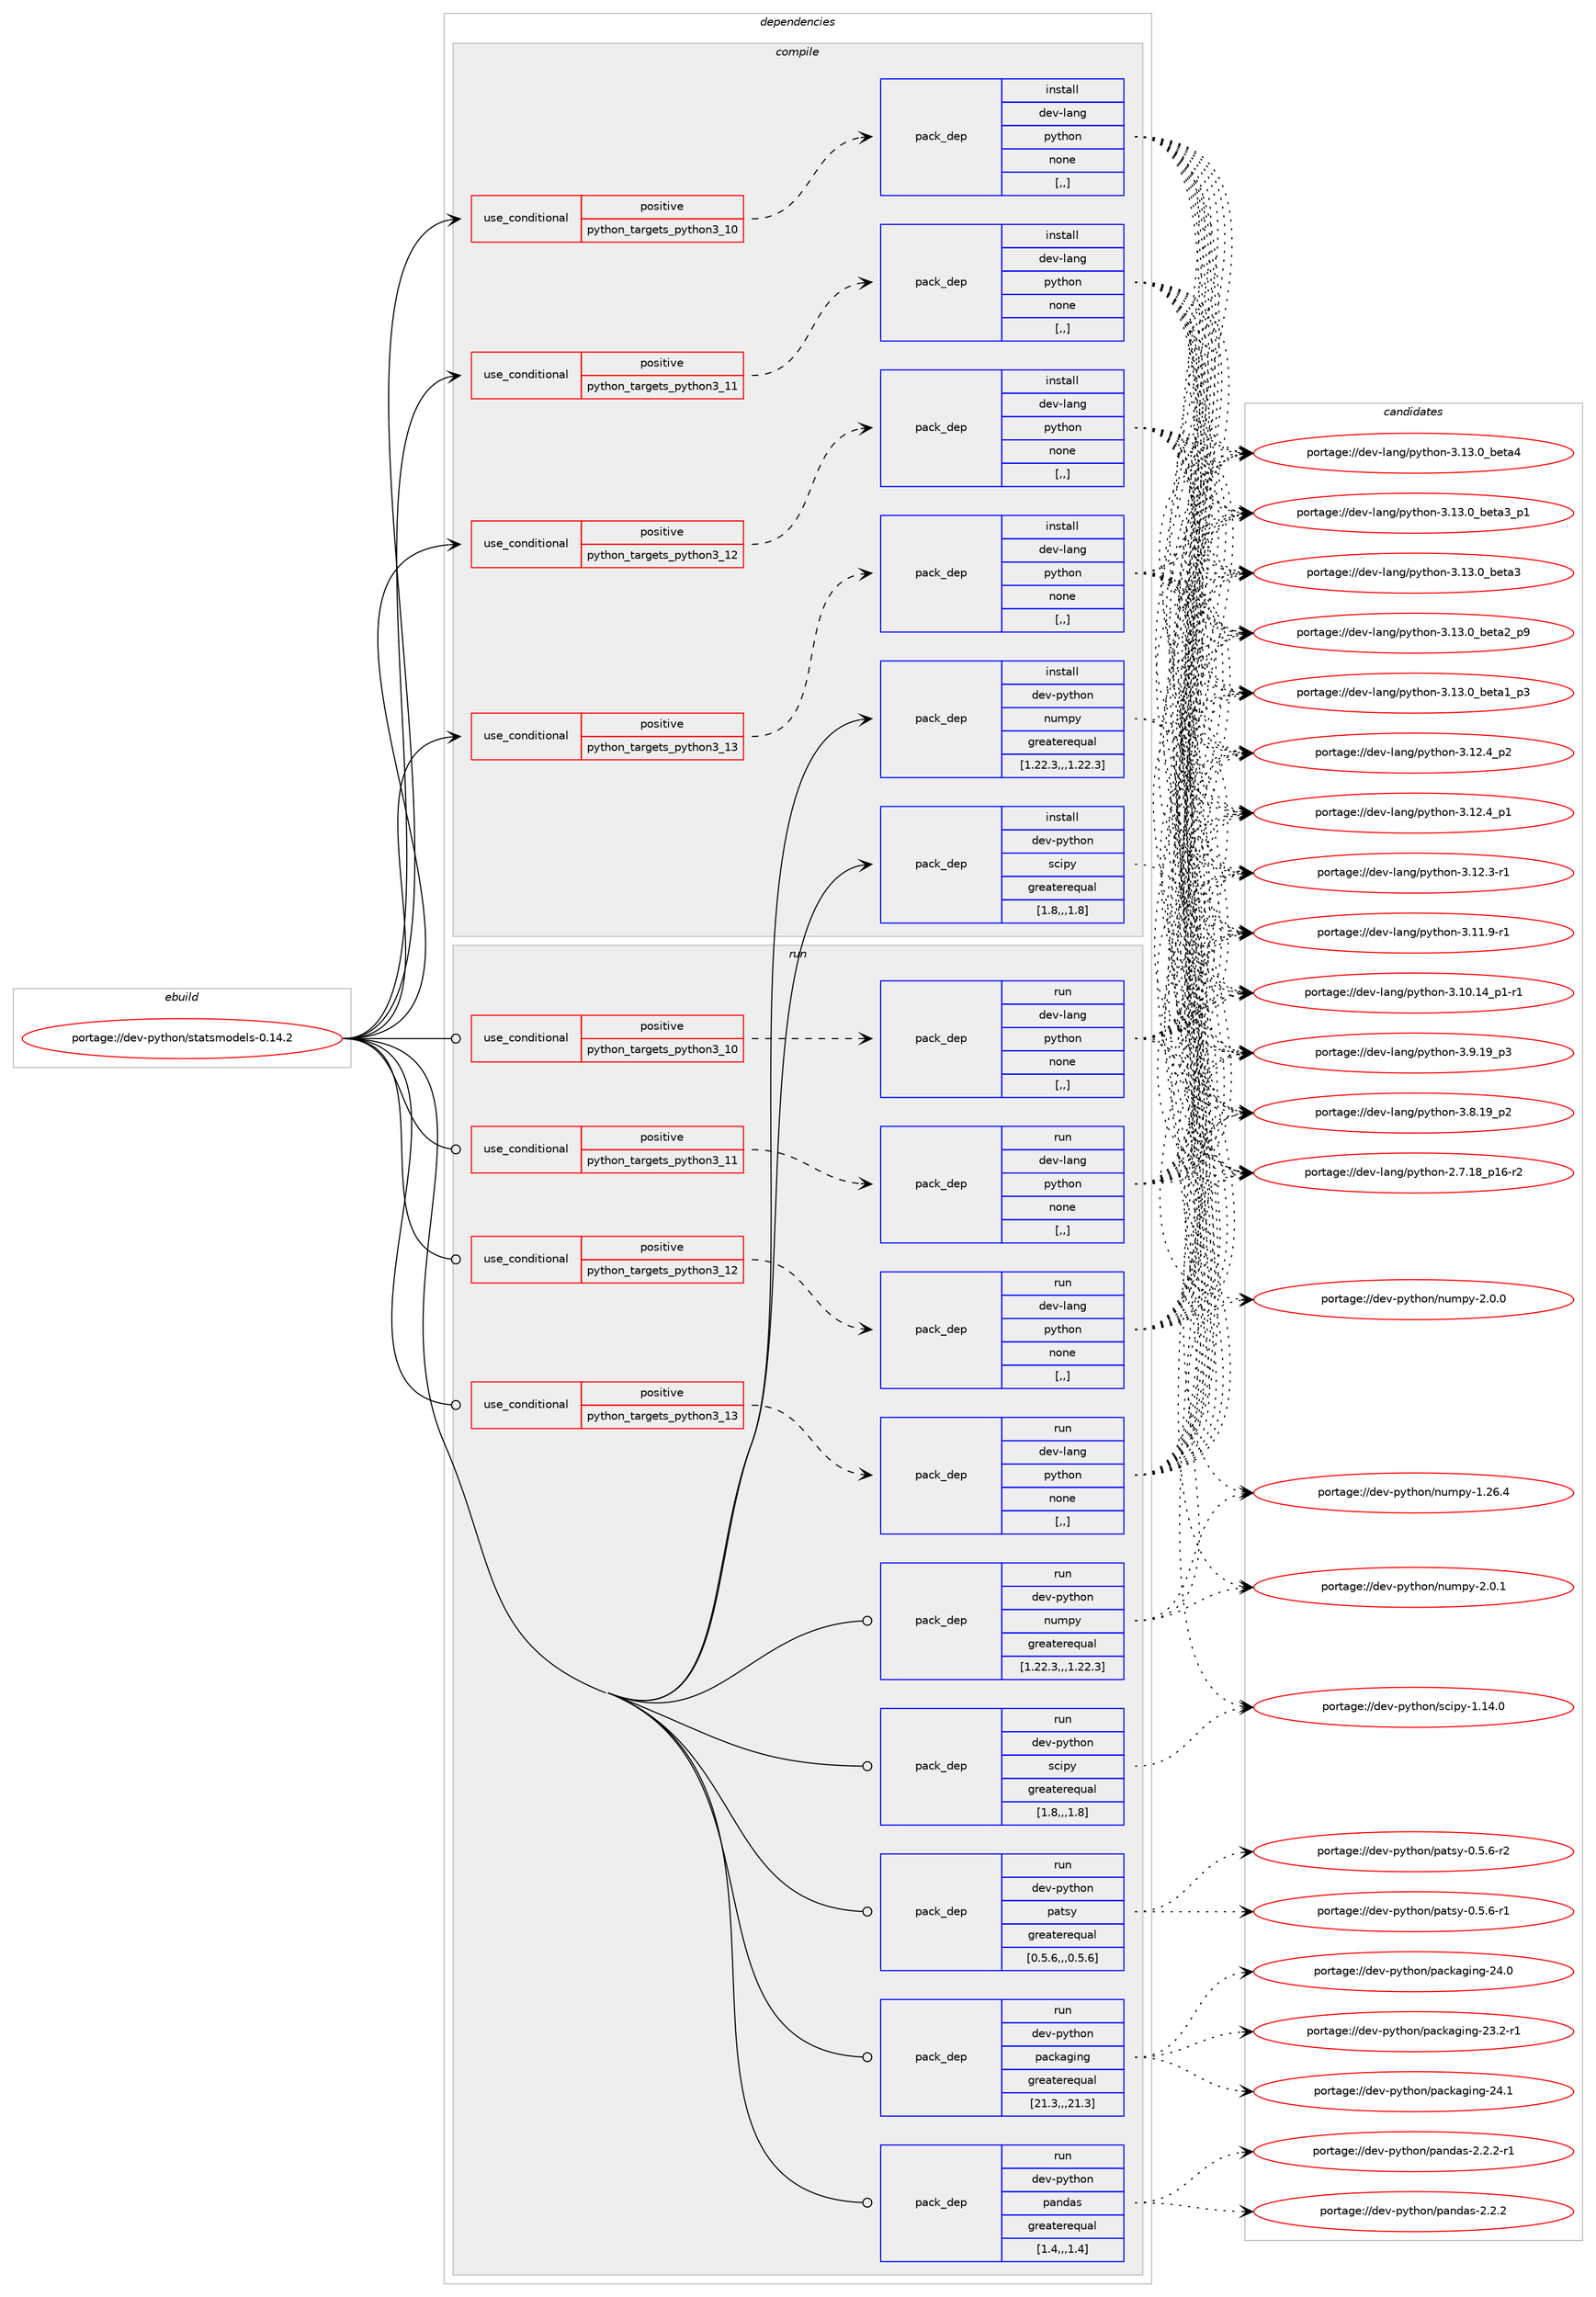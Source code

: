 digraph prolog {

# *************
# Graph options
# *************

newrank=true;
concentrate=true;
compound=true;
graph [rankdir=LR,fontname=Helvetica,fontsize=10,ranksep=1.5];#, ranksep=2.5, nodesep=0.2];
edge  [arrowhead=vee];
node  [fontname=Helvetica,fontsize=10];

# **********
# The ebuild
# **********

subgraph cluster_leftcol {
color=gray;
label=<<i>ebuild</i>>;
id [label="portage://dev-python/statsmodels-0.14.2", color=red, width=4, href="../dev-python/statsmodels-0.14.2.svg"];
}

# ****************
# The dependencies
# ****************

subgraph cluster_midcol {
color=gray;
label=<<i>dependencies</i>>;
subgraph cluster_compile {
fillcolor="#eeeeee";
style=filled;
label=<<i>compile</i>>;
subgraph cond40474 {
dependency165719 [label=<<TABLE BORDER="0" CELLBORDER="1" CELLSPACING="0" CELLPADDING="4"><TR><TD ROWSPAN="3" CELLPADDING="10">use_conditional</TD></TR><TR><TD>positive</TD></TR><TR><TD>python_targets_python3_10</TD></TR></TABLE>>, shape=none, color=red];
subgraph pack123969 {
dependency165720 [label=<<TABLE BORDER="0" CELLBORDER="1" CELLSPACING="0" CELLPADDING="4" WIDTH="220"><TR><TD ROWSPAN="6" CELLPADDING="30">pack_dep</TD></TR><TR><TD WIDTH="110">install</TD></TR><TR><TD>dev-lang</TD></TR><TR><TD>python</TD></TR><TR><TD>none</TD></TR><TR><TD>[,,]</TD></TR></TABLE>>, shape=none, color=blue];
}
dependency165719:e -> dependency165720:w [weight=20,style="dashed",arrowhead="vee"];
}
id:e -> dependency165719:w [weight=20,style="solid",arrowhead="vee"];
subgraph cond40475 {
dependency165721 [label=<<TABLE BORDER="0" CELLBORDER="1" CELLSPACING="0" CELLPADDING="4"><TR><TD ROWSPAN="3" CELLPADDING="10">use_conditional</TD></TR><TR><TD>positive</TD></TR><TR><TD>python_targets_python3_11</TD></TR></TABLE>>, shape=none, color=red];
subgraph pack123970 {
dependency165722 [label=<<TABLE BORDER="0" CELLBORDER="1" CELLSPACING="0" CELLPADDING="4" WIDTH="220"><TR><TD ROWSPAN="6" CELLPADDING="30">pack_dep</TD></TR><TR><TD WIDTH="110">install</TD></TR><TR><TD>dev-lang</TD></TR><TR><TD>python</TD></TR><TR><TD>none</TD></TR><TR><TD>[,,]</TD></TR></TABLE>>, shape=none, color=blue];
}
dependency165721:e -> dependency165722:w [weight=20,style="dashed",arrowhead="vee"];
}
id:e -> dependency165721:w [weight=20,style="solid",arrowhead="vee"];
subgraph cond40476 {
dependency165723 [label=<<TABLE BORDER="0" CELLBORDER="1" CELLSPACING="0" CELLPADDING="4"><TR><TD ROWSPAN="3" CELLPADDING="10">use_conditional</TD></TR><TR><TD>positive</TD></TR><TR><TD>python_targets_python3_12</TD></TR></TABLE>>, shape=none, color=red];
subgraph pack123971 {
dependency165724 [label=<<TABLE BORDER="0" CELLBORDER="1" CELLSPACING="0" CELLPADDING="4" WIDTH="220"><TR><TD ROWSPAN="6" CELLPADDING="30">pack_dep</TD></TR><TR><TD WIDTH="110">install</TD></TR><TR><TD>dev-lang</TD></TR><TR><TD>python</TD></TR><TR><TD>none</TD></TR><TR><TD>[,,]</TD></TR></TABLE>>, shape=none, color=blue];
}
dependency165723:e -> dependency165724:w [weight=20,style="dashed",arrowhead="vee"];
}
id:e -> dependency165723:w [weight=20,style="solid",arrowhead="vee"];
subgraph cond40477 {
dependency165725 [label=<<TABLE BORDER="0" CELLBORDER="1" CELLSPACING="0" CELLPADDING="4"><TR><TD ROWSPAN="3" CELLPADDING="10">use_conditional</TD></TR><TR><TD>positive</TD></TR><TR><TD>python_targets_python3_13</TD></TR></TABLE>>, shape=none, color=red];
subgraph pack123972 {
dependency165726 [label=<<TABLE BORDER="0" CELLBORDER="1" CELLSPACING="0" CELLPADDING="4" WIDTH="220"><TR><TD ROWSPAN="6" CELLPADDING="30">pack_dep</TD></TR><TR><TD WIDTH="110">install</TD></TR><TR><TD>dev-lang</TD></TR><TR><TD>python</TD></TR><TR><TD>none</TD></TR><TR><TD>[,,]</TD></TR></TABLE>>, shape=none, color=blue];
}
dependency165725:e -> dependency165726:w [weight=20,style="dashed",arrowhead="vee"];
}
id:e -> dependency165725:w [weight=20,style="solid",arrowhead="vee"];
subgraph pack123973 {
dependency165727 [label=<<TABLE BORDER="0" CELLBORDER="1" CELLSPACING="0" CELLPADDING="4" WIDTH="220"><TR><TD ROWSPAN="6" CELLPADDING="30">pack_dep</TD></TR><TR><TD WIDTH="110">install</TD></TR><TR><TD>dev-python</TD></TR><TR><TD>numpy</TD></TR><TR><TD>greaterequal</TD></TR><TR><TD>[1.22.3,,,1.22.3]</TD></TR></TABLE>>, shape=none, color=blue];
}
id:e -> dependency165727:w [weight=20,style="solid",arrowhead="vee"];
subgraph pack123974 {
dependency165728 [label=<<TABLE BORDER="0" CELLBORDER="1" CELLSPACING="0" CELLPADDING="4" WIDTH="220"><TR><TD ROWSPAN="6" CELLPADDING="30">pack_dep</TD></TR><TR><TD WIDTH="110">install</TD></TR><TR><TD>dev-python</TD></TR><TR><TD>scipy</TD></TR><TR><TD>greaterequal</TD></TR><TR><TD>[1.8,,,1.8]</TD></TR></TABLE>>, shape=none, color=blue];
}
id:e -> dependency165728:w [weight=20,style="solid",arrowhead="vee"];
}
subgraph cluster_compileandrun {
fillcolor="#eeeeee";
style=filled;
label=<<i>compile and run</i>>;
}
subgraph cluster_run {
fillcolor="#eeeeee";
style=filled;
label=<<i>run</i>>;
subgraph cond40478 {
dependency165729 [label=<<TABLE BORDER="0" CELLBORDER="1" CELLSPACING="0" CELLPADDING="4"><TR><TD ROWSPAN="3" CELLPADDING="10">use_conditional</TD></TR><TR><TD>positive</TD></TR><TR><TD>python_targets_python3_10</TD></TR></TABLE>>, shape=none, color=red];
subgraph pack123975 {
dependency165730 [label=<<TABLE BORDER="0" CELLBORDER="1" CELLSPACING="0" CELLPADDING="4" WIDTH="220"><TR><TD ROWSPAN="6" CELLPADDING="30">pack_dep</TD></TR><TR><TD WIDTH="110">run</TD></TR><TR><TD>dev-lang</TD></TR><TR><TD>python</TD></TR><TR><TD>none</TD></TR><TR><TD>[,,]</TD></TR></TABLE>>, shape=none, color=blue];
}
dependency165729:e -> dependency165730:w [weight=20,style="dashed",arrowhead="vee"];
}
id:e -> dependency165729:w [weight=20,style="solid",arrowhead="odot"];
subgraph cond40479 {
dependency165731 [label=<<TABLE BORDER="0" CELLBORDER="1" CELLSPACING="0" CELLPADDING="4"><TR><TD ROWSPAN="3" CELLPADDING="10">use_conditional</TD></TR><TR><TD>positive</TD></TR><TR><TD>python_targets_python3_11</TD></TR></TABLE>>, shape=none, color=red];
subgraph pack123976 {
dependency165732 [label=<<TABLE BORDER="0" CELLBORDER="1" CELLSPACING="0" CELLPADDING="4" WIDTH="220"><TR><TD ROWSPAN="6" CELLPADDING="30">pack_dep</TD></TR><TR><TD WIDTH="110">run</TD></TR><TR><TD>dev-lang</TD></TR><TR><TD>python</TD></TR><TR><TD>none</TD></TR><TR><TD>[,,]</TD></TR></TABLE>>, shape=none, color=blue];
}
dependency165731:e -> dependency165732:w [weight=20,style="dashed",arrowhead="vee"];
}
id:e -> dependency165731:w [weight=20,style="solid",arrowhead="odot"];
subgraph cond40480 {
dependency165733 [label=<<TABLE BORDER="0" CELLBORDER="1" CELLSPACING="0" CELLPADDING="4"><TR><TD ROWSPAN="3" CELLPADDING="10">use_conditional</TD></TR><TR><TD>positive</TD></TR><TR><TD>python_targets_python3_12</TD></TR></TABLE>>, shape=none, color=red];
subgraph pack123977 {
dependency165734 [label=<<TABLE BORDER="0" CELLBORDER="1" CELLSPACING="0" CELLPADDING="4" WIDTH="220"><TR><TD ROWSPAN="6" CELLPADDING="30">pack_dep</TD></TR><TR><TD WIDTH="110">run</TD></TR><TR><TD>dev-lang</TD></TR><TR><TD>python</TD></TR><TR><TD>none</TD></TR><TR><TD>[,,]</TD></TR></TABLE>>, shape=none, color=blue];
}
dependency165733:e -> dependency165734:w [weight=20,style="dashed",arrowhead="vee"];
}
id:e -> dependency165733:w [weight=20,style="solid",arrowhead="odot"];
subgraph cond40481 {
dependency165735 [label=<<TABLE BORDER="0" CELLBORDER="1" CELLSPACING="0" CELLPADDING="4"><TR><TD ROWSPAN="3" CELLPADDING="10">use_conditional</TD></TR><TR><TD>positive</TD></TR><TR><TD>python_targets_python3_13</TD></TR></TABLE>>, shape=none, color=red];
subgraph pack123978 {
dependency165736 [label=<<TABLE BORDER="0" CELLBORDER="1" CELLSPACING="0" CELLPADDING="4" WIDTH="220"><TR><TD ROWSPAN="6" CELLPADDING="30">pack_dep</TD></TR><TR><TD WIDTH="110">run</TD></TR><TR><TD>dev-lang</TD></TR><TR><TD>python</TD></TR><TR><TD>none</TD></TR><TR><TD>[,,]</TD></TR></TABLE>>, shape=none, color=blue];
}
dependency165735:e -> dependency165736:w [weight=20,style="dashed",arrowhead="vee"];
}
id:e -> dependency165735:w [weight=20,style="solid",arrowhead="odot"];
subgraph pack123979 {
dependency165737 [label=<<TABLE BORDER="0" CELLBORDER="1" CELLSPACING="0" CELLPADDING="4" WIDTH="220"><TR><TD ROWSPAN="6" CELLPADDING="30">pack_dep</TD></TR><TR><TD WIDTH="110">run</TD></TR><TR><TD>dev-python</TD></TR><TR><TD>numpy</TD></TR><TR><TD>greaterequal</TD></TR><TR><TD>[1.22.3,,,1.22.3]</TD></TR></TABLE>>, shape=none, color=blue];
}
id:e -> dependency165737:w [weight=20,style="solid",arrowhead="odot"];
subgraph pack123980 {
dependency165738 [label=<<TABLE BORDER="0" CELLBORDER="1" CELLSPACING="0" CELLPADDING="4" WIDTH="220"><TR><TD ROWSPAN="6" CELLPADDING="30">pack_dep</TD></TR><TR><TD WIDTH="110">run</TD></TR><TR><TD>dev-python</TD></TR><TR><TD>packaging</TD></TR><TR><TD>greaterequal</TD></TR><TR><TD>[21.3,,,21.3]</TD></TR></TABLE>>, shape=none, color=blue];
}
id:e -> dependency165738:w [weight=20,style="solid",arrowhead="odot"];
subgraph pack123981 {
dependency165739 [label=<<TABLE BORDER="0" CELLBORDER="1" CELLSPACING="0" CELLPADDING="4" WIDTH="220"><TR><TD ROWSPAN="6" CELLPADDING="30">pack_dep</TD></TR><TR><TD WIDTH="110">run</TD></TR><TR><TD>dev-python</TD></TR><TR><TD>pandas</TD></TR><TR><TD>greaterequal</TD></TR><TR><TD>[1.4,,,1.4]</TD></TR></TABLE>>, shape=none, color=blue];
}
id:e -> dependency165739:w [weight=20,style="solid",arrowhead="odot"];
subgraph pack123982 {
dependency165740 [label=<<TABLE BORDER="0" CELLBORDER="1" CELLSPACING="0" CELLPADDING="4" WIDTH="220"><TR><TD ROWSPAN="6" CELLPADDING="30">pack_dep</TD></TR><TR><TD WIDTH="110">run</TD></TR><TR><TD>dev-python</TD></TR><TR><TD>patsy</TD></TR><TR><TD>greaterequal</TD></TR><TR><TD>[0.5.6,,,0.5.6]</TD></TR></TABLE>>, shape=none, color=blue];
}
id:e -> dependency165740:w [weight=20,style="solid",arrowhead="odot"];
subgraph pack123983 {
dependency165741 [label=<<TABLE BORDER="0" CELLBORDER="1" CELLSPACING="0" CELLPADDING="4" WIDTH="220"><TR><TD ROWSPAN="6" CELLPADDING="30">pack_dep</TD></TR><TR><TD WIDTH="110">run</TD></TR><TR><TD>dev-python</TD></TR><TR><TD>scipy</TD></TR><TR><TD>greaterequal</TD></TR><TR><TD>[1.8,,,1.8]</TD></TR></TABLE>>, shape=none, color=blue];
}
id:e -> dependency165741:w [weight=20,style="solid",arrowhead="odot"];
}
}

# **************
# The candidates
# **************

subgraph cluster_choices {
rank=same;
color=gray;
label=<<i>candidates</i>>;

subgraph choice123969 {
color=black;
nodesep=1;
choice1001011184510897110103471121211161041111104551464951464895981011169752 [label="portage://dev-lang/python-3.13.0_beta4", color=red, width=4,href="../dev-lang/python-3.13.0_beta4.svg"];
choice10010111845108971101034711212111610411111045514649514648959810111697519511249 [label="portage://dev-lang/python-3.13.0_beta3_p1", color=red, width=4,href="../dev-lang/python-3.13.0_beta3_p1.svg"];
choice1001011184510897110103471121211161041111104551464951464895981011169751 [label="portage://dev-lang/python-3.13.0_beta3", color=red, width=4,href="../dev-lang/python-3.13.0_beta3.svg"];
choice10010111845108971101034711212111610411111045514649514648959810111697509511257 [label="portage://dev-lang/python-3.13.0_beta2_p9", color=red, width=4,href="../dev-lang/python-3.13.0_beta2_p9.svg"];
choice10010111845108971101034711212111610411111045514649514648959810111697499511251 [label="portage://dev-lang/python-3.13.0_beta1_p3", color=red, width=4,href="../dev-lang/python-3.13.0_beta1_p3.svg"];
choice100101118451089711010347112121116104111110455146495046529511250 [label="portage://dev-lang/python-3.12.4_p2", color=red, width=4,href="../dev-lang/python-3.12.4_p2.svg"];
choice100101118451089711010347112121116104111110455146495046529511249 [label="portage://dev-lang/python-3.12.4_p1", color=red, width=4,href="../dev-lang/python-3.12.4_p1.svg"];
choice100101118451089711010347112121116104111110455146495046514511449 [label="portage://dev-lang/python-3.12.3-r1", color=red, width=4,href="../dev-lang/python-3.12.3-r1.svg"];
choice100101118451089711010347112121116104111110455146494946574511449 [label="portage://dev-lang/python-3.11.9-r1", color=red, width=4,href="../dev-lang/python-3.11.9-r1.svg"];
choice100101118451089711010347112121116104111110455146494846495295112494511449 [label="portage://dev-lang/python-3.10.14_p1-r1", color=red, width=4,href="../dev-lang/python-3.10.14_p1-r1.svg"];
choice100101118451089711010347112121116104111110455146574649579511251 [label="portage://dev-lang/python-3.9.19_p3", color=red, width=4,href="../dev-lang/python-3.9.19_p3.svg"];
choice100101118451089711010347112121116104111110455146564649579511250 [label="portage://dev-lang/python-3.8.19_p2", color=red, width=4,href="../dev-lang/python-3.8.19_p2.svg"];
choice100101118451089711010347112121116104111110455046554649569511249544511450 [label="portage://dev-lang/python-2.7.18_p16-r2", color=red, width=4,href="../dev-lang/python-2.7.18_p16-r2.svg"];
dependency165720:e -> choice1001011184510897110103471121211161041111104551464951464895981011169752:w [style=dotted,weight="100"];
dependency165720:e -> choice10010111845108971101034711212111610411111045514649514648959810111697519511249:w [style=dotted,weight="100"];
dependency165720:e -> choice1001011184510897110103471121211161041111104551464951464895981011169751:w [style=dotted,weight="100"];
dependency165720:e -> choice10010111845108971101034711212111610411111045514649514648959810111697509511257:w [style=dotted,weight="100"];
dependency165720:e -> choice10010111845108971101034711212111610411111045514649514648959810111697499511251:w [style=dotted,weight="100"];
dependency165720:e -> choice100101118451089711010347112121116104111110455146495046529511250:w [style=dotted,weight="100"];
dependency165720:e -> choice100101118451089711010347112121116104111110455146495046529511249:w [style=dotted,weight="100"];
dependency165720:e -> choice100101118451089711010347112121116104111110455146495046514511449:w [style=dotted,weight="100"];
dependency165720:e -> choice100101118451089711010347112121116104111110455146494946574511449:w [style=dotted,weight="100"];
dependency165720:e -> choice100101118451089711010347112121116104111110455146494846495295112494511449:w [style=dotted,weight="100"];
dependency165720:e -> choice100101118451089711010347112121116104111110455146574649579511251:w [style=dotted,weight="100"];
dependency165720:e -> choice100101118451089711010347112121116104111110455146564649579511250:w [style=dotted,weight="100"];
dependency165720:e -> choice100101118451089711010347112121116104111110455046554649569511249544511450:w [style=dotted,weight="100"];
}
subgraph choice123970 {
color=black;
nodesep=1;
choice1001011184510897110103471121211161041111104551464951464895981011169752 [label="portage://dev-lang/python-3.13.0_beta4", color=red, width=4,href="../dev-lang/python-3.13.0_beta4.svg"];
choice10010111845108971101034711212111610411111045514649514648959810111697519511249 [label="portage://dev-lang/python-3.13.0_beta3_p1", color=red, width=4,href="../dev-lang/python-3.13.0_beta3_p1.svg"];
choice1001011184510897110103471121211161041111104551464951464895981011169751 [label="portage://dev-lang/python-3.13.0_beta3", color=red, width=4,href="../dev-lang/python-3.13.0_beta3.svg"];
choice10010111845108971101034711212111610411111045514649514648959810111697509511257 [label="portage://dev-lang/python-3.13.0_beta2_p9", color=red, width=4,href="../dev-lang/python-3.13.0_beta2_p9.svg"];
choice10010111845108971101034711212111610411111045514649514648959810111697499511251 [label="portage://dev-lang/python-3.13.0_beta1_p3", color=red, width=4,href="../dev-lang/python-3.13.0_beta1_p3.svg"];
choice100101118451089711010347112121116104111110455146495046529511250 [label="portage://dev-lang/python-3.12.4_p2", color=red, width=4,href="../dev-lang/python-3.12.4_p2.svg"];
choice100101118451089711010347112121116104111110455146495046529511249 [label="portage://dev-lang/python-3.12.4_p1", color=red, width=4,href="../dev-lang/python-3.12.4_p1.svg"];
choice100101118451089711010347112121116104111110455146495046514511449 [label="portage://dev-lang/python-3.12.3-r1", color=red, width=4,href="../dev-lang/python-3.12.3-r1.svg"];
choice100101118451089711010347112121116104111110455146494946574511449 [label="portage://dev-lang/python-3.11.9-r1", color=red, width=4,href="../dev-lang/python-3.11.9-r1.svg"];
choice100101118451089711010347112121116104111110455146494846495295112494511449 [label="portage://dev-lang/python-3.10.14_p1-r1", color=red, width=4,href="../dev-lang/python-3.10.14_p1-r1.svg"];
choice100101118451089711010347112121116104111110455146574649579511251 [label="portage://dev-lang/python-3.9.19_p3", color=red, width=4,href="../dev-lang/python-3.9.19_p3.svg"];
choice100101118451089711010347112121116104111110455146564649579511250 [label="portage://dev-lang/python-3.8.19_p2", color=red, width=4,href="../dev-lang/python-3.8.19_p2.svg"];
choice100101118451089711010347112121116104111110455046554649569511249544511450 [label="portage://dev-lang/python-2.7.18_p16-r2", color=red, width=4,href="../dev-lang/python-2.7.18_p16-r2.svg"];
dependency165722:e -> choice1001011184510897110103471121211161041111104551464951464895981011169752:w [style=dotted,weight="100"];
dependency165722:e -> choice10010111845108971101034711212111610411111045514649514648959810111697519511249:w [style=dotted,weight="100"];
dependency165722:e -> choice1001011184510897110103471121211161041111104551464951464895981011169751:w [style=dotted,weight="100"];
dependency165722:e -> choice10010111845108971101034711212111610411111045514649514648959810111697509511257:w [style=dotted,weight="100"];
dependency165722:e -> choice10010111845108971101034711212111610411111045514649514648959810111697499511251:w [style=dotted,weight="100"];
dependency165722:e -> choice100101118451089711010347112121116104111110455146495046529511250:w [style=dotted,weight="100"];
dependency165722:e -> choice100101118451089711010347112121116104111110455146495046529511249:w [style=dotted,weight="100"];
dependency165722:e -> choice100101118451089711010347112121116104111110455146495046514511449:w [style=dotted,weight="100"];
dependency165722:e -> choice100101118451089711010347112121116104111110455146494946574511449:w [style=dotted,weight="100"];
dependency165722:e -> choice100101118451089711010347112121116104111110455146494846495295112494511449:w [style=dotted,weight="100"];
dependency165722:e -> choice100101118451089711010347112121116104111110455146574649579511251:w [style=dotted,weight="100"];
dependency165722:e -> choice100101118451089711010347112121116104111110455146564649579511250:w [style=dotted,weight="100"];
dependency165722:e -> choice100101118451089711010347112121116104111110455046554649569511249544511450:w [style=dotted,weight="100"];
}
subgraph choice123971 {
color=black;
nodesep=1;
choice1001011184510897110103471121211161041111104551464951464895981011169752 [label="portage://dev-lang/python-3.13.0_beta4", color=red, width=4,href="../dev-lang/python-3.13.0_beta4.svg"];
choice10010111845108971101034711212111610411111045514649514648959810111697519511249 [label="portage://dev-lang/python-3.13.0_beta3_p1", color=red, width=4,href="../dev-lang/python-3.13.0_beta3_p1.svg"];
choice1001011184510897110103471121211161041111104551464951464895981011169751 [label="portage://dev-lang/python-3.13.0_beta3", color=red, width=4,href="../dev-lang/python-3.13.0_beta3.svg"];
choice10010111845108971101034711212111610411111045514649514648959810111697509511257 [label="portage://dev-lang/python-3.13.0_beta2_p9", color=red, width=4,href="../dev-lang/python-3.13.0_beta2_p9.svg"];
choice10010111845108971101034711212111610411111045514649514648959810111697499511251 [label="portage://dev-lang/python-3.13.0_beta1_p3", color=red, width=4,href="../dev-lang/python-3.13.0_beta1_p3.svg"];
choice100101118451089711010347112121116104111110455146495046529511250 [label="portage://dev-lang/python-3.12.4_p2", color=red, width=4,href="../dev-lang/python-3.12.4_p2.svg"];
choice100101118451089711010347112121116104111110455146495046529511249 [label="portage://dev-lang/python-3.12.4_p1", color=red, width=4,href="../dev-lang/python-3.12.4_p1.svg"];
choice100101118451089711010347112121116104111110455146495046514511449 [label="portage://dev-lang/python-3.12.3-r1", color=red, width=4,href="../dev-lang/python-3.12.3-r1.svg"];
choice100101118451089711010347112121116104111110455146494946574511449 [label="portage://dev-lang/python-3.11.9-r1", color=red, width=4,href="../dev-lang/python-3.11.9-r1.svg"];
choice100101118451089711010347112121116104111110455146494846495295112494511449 [label="portage://dev-lang/python-3.10.14_p1-r1", color=red, width=4,href="../dev-lang/python-3.10.14_p1-r1.svg"];
choice100101118451089711010347112121116104111110455146574649579511251 [label="portage://dev-lang/python-3.9.19_p3", color=red, width=4,href="../dev-lang/python-3.9.19_p3.svg"];
choice100101118451089711010347112121116104111110455146564649579511250 [label="portage://dev-lang/python-3.8.19_p2", color=red, width=4,href="../dev-lang/python-3.8.19_p2.svg"];
choice100101118451089711010347112121116104111110455046554649569511249544511450 [label="portage://dev-lang/python-2.7.18_p16-r2", color=red, width=4,href="../dev-lang/python-2.7.18_p16-r2.svg"];
dependency165724:e -> choice1001011184510897110103471121211161041111104551464951464895981011169752:w [style=dotted,weight="100"];
dependency165724:e -> choice10010111845108971101034711212111610411111045514649514648959810111697519511249:w [style=dotted,weight="100"];
dependency165724:e -> choice1001011184510897110103471121211161041111104551464951464895981011169751:w [style=dotted,weight="100"];
dependency165724:e -> choice10010111845108971101034711212111610411111045514649514648959810111697509511257:w [style=dotted,weight="100"];
dependency165724:e -> choice10010111845108971101034711212111610411111045514649514648959810111697499511251:w [style=dotted,weight="100"];
dependency165724:e -> choice100101118451089711010347112121116104111110455146495046529511250:w [style=dotted,weight="100"];
dependency165724:e -> choice100101118451089711010347112121116104111110455146495046529511249:w [style=dotted,weight="100"];
dependency165724:e -> choice100101118451089711010347112121116104111110455146495046514511449:w [style=dotted,weight="100"];
dependency165724:e -> choice100101118451089711010347112121116104111110455146494946574511449:w [style=dotted,weight="100"];
dependency165724:e -> choice100101118451089711010347112121116104111110455146494846495295112494511449:w [style=dotted,weight="100"];
dependency165724:e -> choice100101118451089711010347112121116104111110455146574649579511251:w [style=dotted,weight="100"];
dependency165724:e -> choice100101118451089711010347112121116104111110455146564649579511250:w [style=dotted,weight="100"];
dependency165724:e -> choice100101118451089711010347112121116104111110455046554649569511249544511450:w [style=dotted,weight="100"];
}
subgraph choice123972 {
color=black;
nodesep=1;
choice1001011184510897110103471121211161041111104551464951464895981011169752 [label="portage://dev-lang/python-3.13.0_beta4", color=red, width=4,href="../dev-lang/python-3.13.0_beta4.svg"];
choice10010111845108971101034711212111610411111045514649514648959810111697519511249 [label="portage://dev-lang/python-3.13.0_beta3_p1", color=red, width=4,href="../dev-lang/python-3.13.0_beta3_p1.svg"];
choice1001011184510897110103471121211161041111104551464951464895981011169751 [label="portage://dev-lang/python-3.13.0_beta3", color=red, width=4,href="../dev-lang/python-3.13.0_beta3.svg"];
choice10010111845108971101034711212111610411111045514649514648959810111697509511257 [label="portage://dev-lang/python-3.13.0_beta2_p9", color=red, width=4,href="../dev-lang/python-3.13.0_beta2_p9.svg"];
choice10010111845108971101034711212111610411111045514649514648959810111697499511251 [label="portage://dev-lang/python-3.13.0_beta1_p3", color=red, width=4,href="../dev-lang/python-3.13.0_beta1_p3.svg"];
choice100101118451089711010347112121116104111110455146495046529511250 [label="portage://dev-lang/python-3.12.4_p2", color=red, width=4,href="../dev-lang/python-3.12.4_p2.svg"];
choice100101118451089711010347112121116104111110455146495046529511249 [label="portage://dev-lang/python-3.12.4_p1", color=red, width=4,href="../dev-lang/python-3.12.4_p1.svg"];
choice100101118451089711010347112121116104111110455146495046514511449 [label="portage://dev-lang/python-3.12.3-r1", color=red, width=4,href="../dev-lang/python-3.12.3-r1.svg"];
choice100101118451089711010347112121116104111110455146494946574511449 [label="portage://dev-lang/python-3.11.9-r1", color=red, width=4,href="../dev-lang/python-3.11.9-r1.svg"];
choice100101118451089711010347112121116104111110455146494846495295112494511449 [label="portage://dev-lang/python-3.10.14_p1-r1", color=red, width=4,href="../dev-lang/python-3.10.14_p1-r1.svg"];
choice100101118451089711010347112121116104111110455146574649579511251 [label="portage://dev-lang/python-3.9.19_p3", color=red, width=4,href="../dev-lang/python-3.9.19_p3.svg"];
choice100101118451089711010347112121116104111110455146564649579511250 [label="portage://dev-lang/python-3.8.19_p2", color=red, width=4,href="../dev-lang/python-3.8.19_p2.svg"];
choice100101118451089711010347112121116104111110455046554649569511249544511450 [label="portage://dev-lang/python-2.7.18_p16-r2", color=red, width=4,href="../dev-lang/python-2.7.18_p16-r2.svg"];
dependency165726:e -> choice1001011184510897110103471121211161041111104551464951464895981011169752:w [style=dotted,weight="100"];
dependency165726:e -> choice10010111845108971101034711212111610411111045514649514648959810111697519511249:w [style=dotted,weight="100"];
dependency165726:e -> choice1001011184510897110103471121211161041111104551464951464895981011169751:w [style=dotted,weight="100"];
dependency165726:e -> choice10010111845108971101034711212111610411111045514649514648959810111697509511257:w [style=dotted,weight="100"];
dependency165726:e -> choice10010111845108971101034711212111610411111045514649514648959810111697499511251:w [style=dotted,weight="100"];
dependency165726:e -> choice100101118451089711010347112121116104111110455146495046529511250:w [style=dotted,weight="100"];
dependency165726:e -> choice100101118451089711010347112121116104111110455146495046529511249:w [style=dotted,weight="100"];
dependency165726:e -> choice100101118451089711010347112121116104111110455146495046514511449:w [style=dotted,weight="100"];
dependency165726:e -> choice100101118451089711010347112121116104111110455146494946574511449:w [style=dotted,weight="100"];
dependency165726:e -> choice100101118451089711010347112121116104111110455146494846495295112494511449:w [style=dotted,weight="100"];
dependency165726:e -> choice100101118451089711010347112121116104111110455146574649579511251:w [style=dotted,weight="100"];
dependency165726:e -> choice100101118451089711010347112121116104111110455146564649579511250:w [style=dotted,weight="100"];
dependency165726:e -> choice100101118451089711010347112121116104111110455046554649569511249544511450:w [style=dotted,weight="100"];
}
subgraph choice123973 {
color=black;
nodesep=1;
choice1001011184511212111610411111047110117109112121455046484649 [label="portage://dev-python/numpy-2.0.1", color=red, width=4,href="../dev-python/numpy-2.0.1.svg"];
choice1001011184511212111610411111047110117109112121455046484648 [label="portage://dev-python/numpy-2.0.0", color=red, width=4,href="../dev-python/numpy-2.0.0.svg"];
choice100101118451121211161041111104711011710911212145494650544652 [label="portage://dev-python/numpy-1.26.4", color=red, width=4,href="../dev-python/numpy-1.26.4.svg"];
dependency165727:e -> choice1001011184511212111610411111047110117109112121455046484649:w [style=dotted,weight="100"];
dependency165727:e -> choice1001011184511212111610411111047110117109112121455046484648:w [style=dotted,weight="100"];
dependency165727:e -> choice100101118451121211161041111104711011710911212145494650544652:w [style=dotted,weight="100"];
}
subgraph choice123974 {
color=black;
nodesep=1;
choice10010111845112121116104111110471159910511212145494649524648 [label="portage://dev-python/scipy-1.14.0", color=red, width=4,href="../dev-python/scipy-1.14.0.svg"];
dependency165728:e -> choice10010111845112121116104111110471159910511212145494649524648:w [style=dotted,weight="100"];
}
subgraph choice123975 {
color=black;
nodesep=1;
choice1001011184510897110103471121211161041111104551464951464895981011169752 [label="portage://dev-lang/python-3.13.0_beta4", color=red, width=4,href="../dev-lang/python-3.13.0_beta4.svg"];
choice10010111845108971101034711212111610411111045514649514648959810111697519511249 [label="portage://dev-lang/python-3.13.0_beta3_p1", color=red, width=4,href="../dev-lang/python-3.13.0_beta3_p1.svg"];
choice1001011184510897110103471121211161041111104551464951464895981011169751 [label="portage://dev-lang/python-3.13.0_beta3", color=red, width=4,href="../dev-lang/python-3.13.0_beta3.svg"];
choice10010111845108971101034711212111610411111045514649514648959810111697509511257 [label="portage://dev-lang/python-3.13.0_beta2_p9", color=red, width=4,href="../dev-lang/python-3.13.0_beta2_p9.svg"];
choice10010111845108971101034711212111610411111045514649514648959810111697499511251 [label="portage://dev-lang/python-3.13.0_beta1_p3", color=red, width=4,href="../dev-lang/python-3.13.0_beta1_p3.svg"];
choice100101118451089711010347112121116104111110455146495046529511250 [label="portage://dev-lang/python-3.12.4_p2", color=red, width=4,href="../dev-lang/python-3.12.4_p2.svg"];
choice100101118451089711010347112121116104111110455146495046529511249 [label="portage://dev-lang/python-3.12.4_p1", color=red, width=4,href="../dev-lang/python-3.12.4_p1.svg"];
choice100101118451089711010347112121116104111110455146495046514511449 [label="portage://dev-lang/python-3.12.3-r1", color=red, width=4,href="../dev-lang/python-3.12.3-r1.svg"];
choice100101118451089711010347112121116104111110455146494946574511449 [label="portage://dev-lang/python-3.11.9-r1", color=red, width=4,href="../dev-lang/python-3.11.9-r1.svg"];
choice100101118451089711010347112121116104111110455146494846495295112494511449 [label="portage://dev-lang/python-3.10.14_p1-r1", color=red, width=4,href="../dev-lang/python-3.10.14_p1-r1.svg"];
choice100101118451089711010347112121116104111110455146574649579511251 [label="portage://dev-lang/python-3.9.19_p3", color=red, width=4,href="../dev-lang/python-3.9.19_p3.svg"];
choice100101118451089711010347112121116104111110455146564649579511250 [label="portage://dev-lang/python-3.8.19_p2", color=red, width=4,href="../dev-lang/python-3.8.19_p2.svg"];
choice100101118451089711010347112121116104111110455046554649569511249544511450 [label="portage://dev-lang/python-2.7.18_p16-r2", color=red, width=4,href="../dev-lang/python-2.7.18_p16-r2.svg"];
dependency165730:e -> choice1001011184510897110103471121211161041111104551464951464895981011169752:w [style=dotted,weight="100"];
dependency165730:e -> choice10010111845108971101034711212111610411111045514649514648959810111697519511249:w [style=dotted,weight="100"];
dependency165730:e -> choice1001011184510897110103471121211161041111104551464951464895981011169751:w [style=dotted,weight="100"];
dependency165730:e -> choice10010111845108971101034711212111610411111045514649514648959810111697509511257:w [style=dotted,weight="100"];
dependency165730:e -> choice10010111845108971101034711212111610411111045514649514648959810111697499511251:w [style=dotted,weight="100"];
dependency165730:e -> choice100101118451089711010347112121116104111110455146495046529511250:w [style=dotted,weight="100"];
dependency165730:e -> choice100101118451089711010347112121116104111110455146495046529511249:w [style=dotted,weight="100"];
dependency165730:e -> choice100101118451089711010347112121116104111110455146495046514511449:w [style=dotted,weight="100"];
dependency165730:e -> choice100101118451089711010347112121116104111110455146494946574511449:w [style=dotted,weight="100"];
dependency165730:e -> choice100101118451089711010347112121116104111110455146494846495295112494511449:w [style=dotted,weight="100"];
dependency165730:e -> choice100101118451089711010347112121116104111110455146574649579511251:w [style=dotted,weight="100"];
dependency165730:e -> choice100101118451089711010347112121116104111110455146564649579511250:w [style=dotted,weight="100"];
dependency165730:e -> choice100101118451089711010347112121116104111110455046554649569511249544511450:w [style=dotted,weight="100"];
}
subgraph choice123976 {
color=black;
nodesep=1;
choice1001011184510897110103471121211161041111104551464951464895981011169752 [label="portage://dev-lang/python-3.13.0_beta4", color=red, width=4,href="../dev-lang/python-3.13.0_beta4.svg"];
choice10010111845108971101034711212111610411111045514649514648959810111697519511249 [label="portage://dev-lang/python-3.13.0_beta3_p1", color=red, width=4,href="../dev-lang/python-3.13.0_beta3_p1.svg"];
choice1001011184510897110103471121211161041111104551464951464895981011169751 [label="portage://dev-lang/python-3.13.0_beta3", color=red, width=4,href="../dev-lang/python-3.13.0_beta3.svg"];
choice10010111845108971101034711212111610411111045514649514648959810111697509511257 [label="portage://dev-lang/python-3.13.0_beta2_p9", color=red, width=4,href="../dev-lang/python-3.13.0_beta2_p9.svg"];
choice10010111845108971101034711212111610411111045514649514648959810111697499511251 [label="portage://dev-lang/python-3.13.0_beta1_p3", color=red, width=4,href="../dev-lang/python-3.13.0_beta1_p3.svg"];
choice100101118451089711010347112121116104111110455146495046529511250 [label="portage://dev-lang/python-3.12.4_p2", color=red, width=4,href="../dev-lang/python-3.12.4_p2.svg"];
choice100101118451089711010347112121116104111110455146495046529511249 [label="portage://dev-lang/python-3.12.4_p1", color=red, width=4,href="../dev-lang/python-3.12.4_p1.svg"];
choice100101118451089711010347112121116104111110455146495046514511449 [label="portage://dev-lang/python-3.12.3-r1", color=red, width=4,href="../dev-lang/python-3.12.3-r1.svg"];
choice100101118451089711010347112121116104111110455146494946574511449 [label="portage://dev-lang/python-3.11.9-r1", color=red, width=4,href="../dev-lang/python-3.11.9-r1.svg"];
choice100101118451089711010347112121116104111110455146494846495295112494511449 [label="portage://dev-lang/python-3.10.14_p1-r1", color=red, width=4,href="../dev-lang/python-3.10.14_p1-r1.svg"];
choice100101118451089711010347112121116104111110455146574649579511251 [label="portage://dev-lang/python-3.9.19_p3", color=red, width=4,href="../dev-lang/python-3.9.19_p3.svg"];
choice100101118451089711010347112121116104111110455146564649579511250 [label="portage://dev-lang/python-3.8.19_p2", color=red, width=4,href="../dev-lang/python-3.8.19_p2.svg"];
choice100101118451089711010347112121116104111110455046554649569511249544511450 [label="portage://dev-lang/python-2.7.18_p16-r2", color=red, width=4,href="../dev-lang/python-2.7.18_p16-r2.svg"];
dependency165732:e -> choice1001011184510897110103471121211161041111104551464951464895981011169752:w [style=dotted,weight="100"];
dependency165732:e -> choice10010111845108971101034711212111610411111045514649514648959810111697519511249:w [style=dotted,weight="100"];
dependency165732:e -> choice1001011184510897110103471121211161041111104551464951464895981011169751:w [style=dotted,weight="100"];
dependency165732:e -> choice10010111845108971101034711212111610411111045514649514648959810111697509511257:w [style=dotted,weight="100"];
dependency165732:e -> choice10010111845108971101034711212111610411111045514649514648959810111697499511251:w [style=dotted,weight="100"];
dependency165732:e -> choice100101118451089711010347112121116104111110455146495046529511250:w [style=dotted,weight="100"];
dependency165732:e -> choice100101118451089711010347112121116104111110455146495046529511249:w [style=dotted,weight="100"];
dependency165732:e -> choice100101118451089711010347112121116104111110455146495046514511449:w [style=dotted,weight="100"];
dependency165732:e -> choice100101118451089711010347112121116104111110455146494946574511449:w [style=dotted,weight="100"];
dependency165732:e -> choice100101118451089711010347112121116104111110455146494846495295112494511449:w [style=dotted,weight="100"];
dependency165732:e -> choice100101118451089711010347112121116104111110455146574649579511251:w [style=dotted,weight="100"];
dependency165732:e -> choice100101118451089711010347112121116104111110455146564649579511250:w [style=dotted,weight="100"];
dependency165732:e -> choice100101118451089711010347112121116104111110455046554649569511249544511450:w [style=dotted,weight="100"];
}
subgraph choice123977 {
color=black;
nodesep=1;
choice1001011184510897110103471121211161041111104551464951464895981011169752 [label="portage://dev-lang/python-3.13.0_beta4", color=red, width=4,href="../dev-lang/python-3.13.0_beta4.svg"];
choice10010111845108971101034711212111610411111045514649514648959810111697519511249 [label="portage://dev-lang/python-3.13.0_beta3_p1", color=red, width=4,href="../dev-lang/python-3.13.0_beta3_p1.svg"];
choice1001011184510897110103471121211161041111104551464951464895981011169751 [label="portage://dev-lang/python-3.13.0_beta3", color=red, width=4,href="../dev-lang/python-3.13.0_beta3.svg"];
choice10010111845108971101034711212111610411111045514649514648959810111697509511257 [label="portage://dev-lang/python-3.13.0_beta2_p9", color=red, width=4,href="../dev-lang/python-3.13.0_beta2_p9.svg"];
choice10010111845108971101034711212111610411111045514649514648959810111697499511251 [label="portage://dev-lang/python-3.13.0_beta1_p3", color=red, width=4,href="../dev-lang/python-3.13.0_beta1_p3.svg"];
choice100101118451089711010347112121116104111110455146495046529511250 [label="portage://dev-lang/python-3.12.4_p2", color=red, width=4,href="../dev-lang/python-3.12.4_p2.svg"];
choice100101118451089711010347112121116104111110455146495046529511249 [label="portage://dev-lang/python-3.12.4_p1", color=red, width=4,href="../dev-lang/python-3.12.4_p1.svg"];
choice100101118451089711010347112121116104111110455146495046514511449 [label="portage://dev-lang/python-3.12.3-r1", color=red, width=4,href="../dev-lang/python-3.12.3-r1.svg"];
choice100101118451089711010347112121116104111110455146494946574511449 [label="portage://dev-lang/python-3.11.9-r1", color=red, width=4,href="../dev-lang/python-3.11.9-r1.svg"];
choice100101118451089711010347112121116104111110455146494846495295112494511449 [label="portage://dev-lang/python-3.10.14_p1-r1", color=red, width=4,href="../dev-lang/python-3.10.14_p1-r1.svg"];
choice100101118451089711010347112121116104111110455146574649579511251 [label="portage://dev-lang/python-3.9.19_p3", color=red, width=4,href="../dev-lang/python-3.9.19_p3.svg"];
choice100101118451089711010347112121116104111110455146564649579511250 [label="portage://dev-lang/python-3.8.19_p2", color=red, width=4,href="../dev-lang/python-3.8.19_p2.svg"];
choice100101118451089711010347112121116104111110455046554649569511249544511450 [label="portage://dev-lang/python-2.7.18_p16-r2", color=red, width=4,href="../dev-lang/python-2.7.18_p16-r2.svg"];
dependency165734:e -> choice1001011184510897110103471121211161041111104551464951464895981011169752:w [style=dotted,weight="100"];
dependency165734:e -> choice10010111845108971101034711212111610411111045514649514648959810111697519511249:w [style=dotted,weight="100"];
dependency165734:e -> choice1001011184510897110103471121211161041111104551464951464895981011169751:w [style=dotted,weight="100"];
dependency165734:e -> choice10010111845108971101034711212111610411111045514649514648959810111697509511257:w [style=dotted,weight="100"];
dependency165734:e -> choice10010111845108971101034711212111610411111045514649514648959810111697499511251:w [style=dotted,weight="100"];
dependency165734:e -> choice100101118451089711010347112121116104111110455146495046529511250:w [style=dotted,weight="100"];
dependency165734:e -> choice100101118451089711010347112121116104111110455146495046529511249:w [style=dotted,weight="100"];
dependency165734:e -> choice100101118451089711010347112121116104111110455146495046514511449:w [style=dotted,weight="100"];
dependency165734:e -> choice100101118451089711010347112121116104111110455146494946574511449:w [style=dotted,weight="100"];
dependency165734:e -> choice100101118451089711010347112121116104111110455146494846495295112494511449:w [style=dotted,weight="100"];
dependency165734:e -> choice100101118451089711010347112121116104111110455146574649579511251:w [style=dotted,weight="100"];
dependency165734:e -> choice100101118451089711010347112121116104111110455146564649579511250:w [style=dotted,weight="100"];
dependency165734:e -> choice100101118451089711010347112121116104111110455046554649569511249544511450:w [style=dotted,weight="100"];
}
subgraph choice123978 {
color=black;
nodesep=1;
choice1001011184510897110103471121211161041111104551464951464895981011169752 [label="portage://dev-lang/python-3.13.0_beta4", color=red, width=4,href="../dev-lang/python-3.13.0_beta4.svg"];
choice10010111845108971101034711212111610411111045514649514648959810111697519511249 [label="portage://dev-lang/python-3.13.0_beta3_p1", color=red, width=4,href="../dev-lang/python-3.13.0_beta3_p1.svg"];
choice1001011184510897110103471121211161041111104551464951464895981011169751 [label="portage://dev-lang/python-3.13.0_beta3", color=red, width=4,href="../dev-lang/python-3.13.0_beta3.svg"];
choice10010111845108971101034711212111610411111045514649514648959810111697509511257 [label="portage://dev-lang/python-3.13.0_beta2_p9", color=red, width=4,href="../dev-lang/python-3.13.0_beta2_p9.svg"];
choice10010111845108971101034711212111610411111045514649514648959810111697499511251 [label="portage://dev-lang/python-3.13.0_beta1_p3", color=red, width=4,href="../dev-lang/python-3.13.0_beta1_p3.svg"];
choice100101118451089711010347112121116104111110455146495046529511250 [label="portage://dev-lang/python-3.12.4_p2", color=red, width=4,href="../dev-lang/python-3.12.4_p2.svg"];
choice100101118451089711010347112121116104111110455146495046529511249 [label="portage://dev-lang/python-3.12.4_p1", color=red, width=4,href="../dev-lang/python-3.12.4_p1.svg"];
choice100101118451089711010347112121116104111110455146495046514511449 [label="portage://dev-lang/python-3.12.3-r1", color=red, width=4,href="../dev-lang/python-3.12.3-r1.svg"];
choice100101118451089711010347112121116104111110455146494946574511449 [label="portage://dev-lang/python-3.11.9-r1", color=red, width=4,href="../dev-lang/python-3.11.9-r1.svg"];
choice100101118451089711010347112121116104111110455146494846495295112494511449 [label="portage://dev-lang/python-3.10.14_p1-r1", color=red, width=4,href="../dev-lang/python-3.10.14_p1-r1.svg"];
choice100101118451089711010347112121116104111110455146574649579511251 [label="portage://dev-lang/python-3.9.19_p3", color=red, width=4,href="../dev-lang/python-3.9.19_p3.svg"];
choice100101118451089711010347112121116104111110455146564649579511250 [label="portage://dev-lang/python-3.8.19_p2", color=red, width=4,href="../dev-lang/python-3.8.19_p2.svg"];
choice100101118451089711010347112121116104111110455046554649569511249544511450 [label="portage://dev-lang/python-2.7.18_p16-r2", color=red, width=4,href="../dev-lang/python-2.7.18_p16-r2.svg"];
dependency165736:e -> choice1001011184510897110103471121211161041111104551464951464895981011169752:w [style=dotted,weight="100"];
dependency165736:e -> choice10010111845108971101034711212111610411111045514649514648959810111697519511249:w [style=dotted,weight="100"];
dependency165736:e -> choice1001011184510897110103471121211161041111104551464951464895981011169751:w [style=dotted,weight="100"];
dependency165736:e -> choice10010111845108971101034711212111610411111045514649514648959810111697509511257:w [style=dotted,weight="100"];
dependency165736:e -> choice10010111845108971101034711212111610411111045514649514648959810111697499511251:w [style=dotted,weight="100"];
dependency165736:e -> choice100101118451089711010347112121116104111110455146495046529511250:w [style=dotted,weight="100"];
dependency165736:e -> choice100101118451089711010347112121116104111110455146495046529511249:w [style=dotted,weight="100"];
dependency165736:e -> choice100101118451089711010347112121116104111110455146495046514511449:w [style=dotted,weight="100"];
dependency165736:e -> choice100101118451089711010347112121116104111110455146494946574511449:w [style=dotted,weight="100"];
dependency165736:e -> choice100101118451089711010347112121116104111110455146494846495295112494511449:w [style=dotted,weight="100"];
dependency165736:e -> choice100101118451089711010347112121116104111110455146574649579511251:w [style=dotted,weight="100"];
dependency165736:e -> choice100101118451089711010347112121116104111110455146564649579511250:w [style=dotted,weight="100"];
dependency165736:e -> choice100101118451089711010347112121116104111110455046554649569511249544511450:w [style=dotted,weight="100"];
}
subgraph choice123979 {
color=black;
nodesep=1;
choice1001011184511212111610411111047110117109112121455046484649 [label="portage://dev-python/numpy-2.0.1", color=red, width=4,href="../dev-python/numpy-2.0.1.svg"];
choice1001011184511212111610411111047110117109112121455046484648 [label="portage://dev-python/numpy-2.0.0", color=red, width=4,href="../dev-python/numpy-2.0.0.svg"];
choice100101118451121211161041111104711011710911212145494650544652 [label="portage://dev-python/numpy-1.26.4", color=red, width=4,href="../dev-python/numpy-1.26.4.svg"];
dependency165737:e -> choice1001011184511212111610411111047110117109112121455046484649:w [style=dotted,weight="100"];
dependency165737:e -> choice1001011184511212111610411111047110117109112121455046484648:w [style=dotted,weight="100"];
dependency165737:e -> choice100101118451121211161041111104711011710911212145494650544652:w [style=dotted,weight="100"];
}
subgraph choice123980 {
color=black;
nodesep=1;
choice10010111845112121116104111110471129799107971031051101034550524649 [label="portage://dev-python/packaging-24.1", color=red, width=4,href="../dev-python/packaging-24.1.svg"];
choice10010111845112121116104111110471129799107971031051101034550524648 [label="portage://dev-python/packaging-24.0", color=red, width=4,href="../dev-python/packaging-24.0.svg"];
choice100101118451121211161041111104711297991079710310511010345505146504511449 [label="portage://dev-python/packaging-23.2-r1", color=red, width=4,href="../dev-python/packaging-23.2-r1.svg"];
dependency165738:e -> choice10010111845112121116104111110471129799107971031051101034550524649:w [style=dotted,weight="100"];
dependency165738:e -> choice10010111845112121116104111110471129799107971031051101034550524648:w [style=dotted,weight="100"];
dependency165738:e -> choice100101118451121211161041111104711297991079710310511010345505146504511449:w [style=dotted,weight="100"];
}
subgraph choice123981 {
color=black;
nodesep=1;
choice100101118451121211161041111104711297110100971154550465046504511449 [label="portage://dev-python/pandas-2.2.2-r1", color=red, width=4,href="../dev-python/pandas-2.2.2-r1.svg"];
choice10010111845112121116104111110471129711010097115455046504650 [label="portage://dev-python/pandas-2.2.2", color=red, width=4,href="../dev-python/pandas-2.2.2.svg"];
dependency165739:e -> choice100101118451121211161041111104711297110100971154550465046504511449:w [style=dotted,weight="100"];
dependency165739:e -> choice10010111845112121116104111110471129711010097115455046504650:w [style=dotted,weight="100"];
}
subgraph choice123982 {
color=black;
nodesep=1;
choice1001011184511212111610411111047112971161151214548465346544511450 [label="portage://dev-python/patsy-0.5.6-r2", color=red, width=4,href="../dev-python/patsy-0.5.6-r2.svg"];
choice1001011184511212111610411111047112971161151214548465346544511449 [label="portage://dev-python/patsy-0.5.6-r1", color=red, width=4,href="../dev-python/patsy-0.5.6-r1.svg"];
dependency165740:e -> choice1001011184511212111610411111047112971161151214548465346544511450:w [style=dotted,weight="100"];
dependency165740:e -> choice1001011184511212111610411111047112971161151214548465346544511449:w [style=dotted,weight="100"];
}
subgraph choice123983 {
color=black;
nodesep=1;
choice10010111845112121116104111110471159910511212145494649524648 [label="portage://dev-python/scipy-1.14.0", color=red, width=4,href="../dev-python/scipy-1.14.0.svg"];
dependency165741:e -> choice10010111845112121116104111110471159910511212145494649524648:w [style=dotted,weight="100"];
}
}

}
